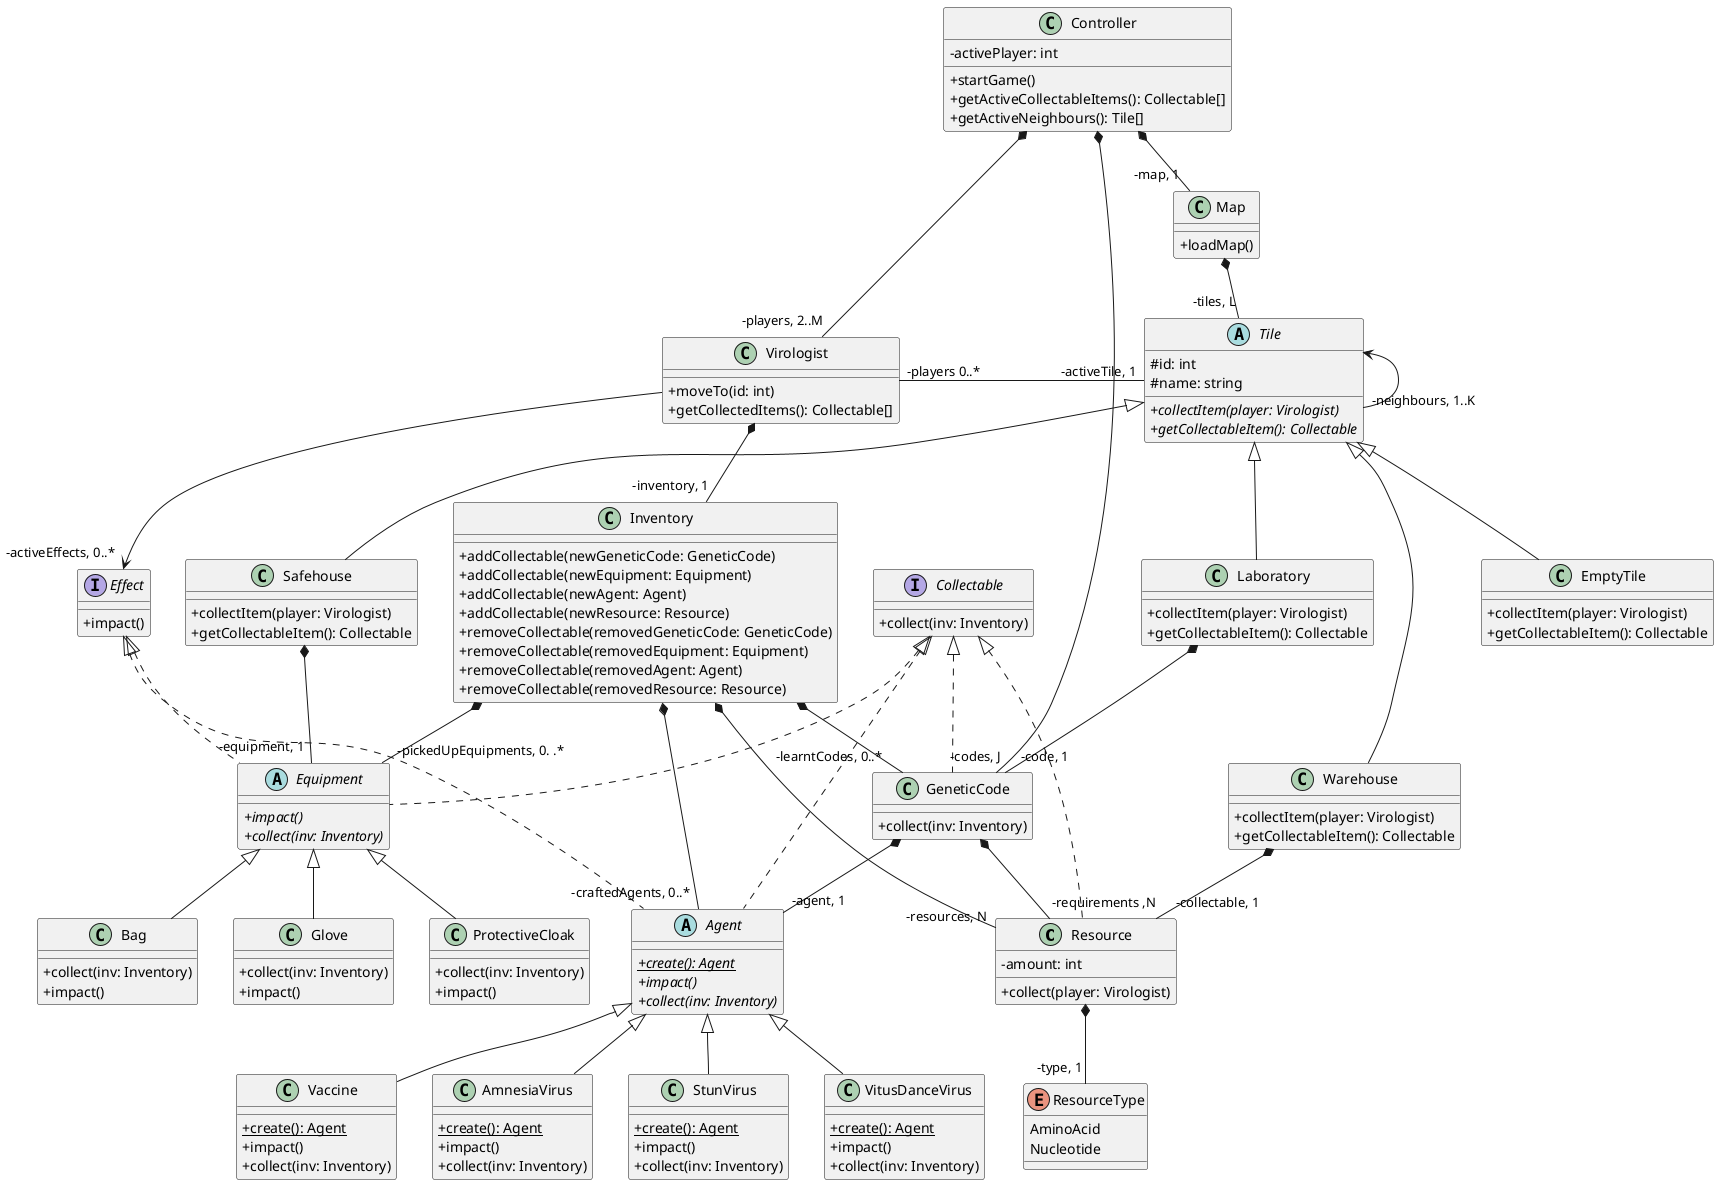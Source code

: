 @startuml
'https://plantuml.com/class-diagram
skinparam classAttributeIconSize 0
class Resource implements Collectable {
    -amount: int
    +collect(player: Virologist)
}

enum ResourceType {
    AminoAcid
    Nucleotide
}
'class AminoAcid extends Resource {
'
'}
'class Nucleotide extends Resource {
'
'}
Resource *-- "-type, 1" ResourceType

abstract class Agent implements Effect, Collectable {
    {static} {abstract} +create(): Agent
    {abstract} +impact()
    {abstract} +collect(inv: Inventory)
}

class AmnesiaVirus extends Agent{
    {static} +create(): Agent
    +impact()
    +collect(inv: Inventory)
}

class StunVirus extends Agent{
    {static} +create(): Agent
    +impact()
    +collect(inv: Inventory)
}
class VitusDanceVirus extends Agent{
    {static} +create(): Agent
    +impact()
    +collect(inv: Inventory)
}
class Vaccine extends Agent{
    {static} +create(): Agent
    +impact()
    +collect(inv: Inventory)
}

class Virologist {
    +moveTo(id: int)
    +getCollectedItems(): Collectable[]
}

class Inventory {
    +addCollectable(newGeneticCode: GeneticCode)
    +addCollectable(newEquipment: Equipment)
    +addCollectable(newAgent: Agent)
    +addCollectable(newResource: Resource)
    +removeCollectable(removedGeneticCode: GeneticCode)
    +removeCollectable(removedEquipment: Equipment)
    +removeCollectable(removedAgent: Agent)
    +removeCollectable(removedResource: Resource)
}
interface Effect {
    +impact()
}
class GeneticCode implements Collectable {
    +collect(inv: Inventory)
}

interface Collectable {
    +collect(inv: Inventory)
}

Virologist *-- "-inventory, 1" Inventory
Virologist --> "-activeEffects, 0..*" Effect

Inventory *-- "-learntCodes, 0..*" GeneticCode
Inventory *-- "-pickedUpEquipments, 0. .*" Equipment
Inventory *-- "-craftedAgents, 0..*" Agent
Inventory *-- "-resources, N" Resource

GeneticCode *-- "-requirements ,N" Resource
GeneticCode *-- "-agent, 1" Agent

Virologist "-players 0..*" - "-activeTile, 1" Tile

abstract class Equipment implements Effect, Collectable {
    {abstract} +impact()
    {abstract} +collect(inv: Inventory)

}
class ProtectiveCloak extends Equipment {
    +collect(inv: Inventory)
    +impact()
}

class Bag extends Equipment{
    +collect(inv: Inventory)
    +impact()
}
class Glove extends Equipment {
    +collect(inv: Inventory)
    +impact()
}

'There is Collectable getter because EmptyTile must have a getter either
abstract class Tile {
    #id: int
    #name: string
    {abstract} +collectItem(player: Virologist)
    {abstract} +getCollectableItem(): Collectable
}
class Laboratory extends Tile {
    +collectItem(player: Virologist)
    +getCollectableItem(): Collectable
}

class Safehouse extends Tile {
    +collectItem(player: Virologist)
    +getCollectableItem(): Collectable
}
class Warehouse extends Tile {
    +collectItem(player: Virologist)
    +getCollectableItem(): Collectable
}
class EmptyTile extends Tile {
    +collectItem(player: Virologist)
    +getCollectableItem(): Collectable
}

class Map {
    +loadMap()
}
Laboratory *-- "-code, 1" GeneticCode
Safehouse *-- "-equipment, 1" Equipment
Warehouse *-- "-collectable, 1" Resource

Map  *-- "-tiles, L" Tile
Tile <-- "-neighbours, 1..K" Tile


class Controller {
    -activePlayer: int
    +startGame()
    +getActiveCollectableItems(): Collectable[]
    +getActiveNeighbours(): Tile[]
}
Controller *-- "-map, 1" Map
Controller *-- "-players, 2..M" Virologist
Controller *-- "-codes, J" GeneticCode

@enduml